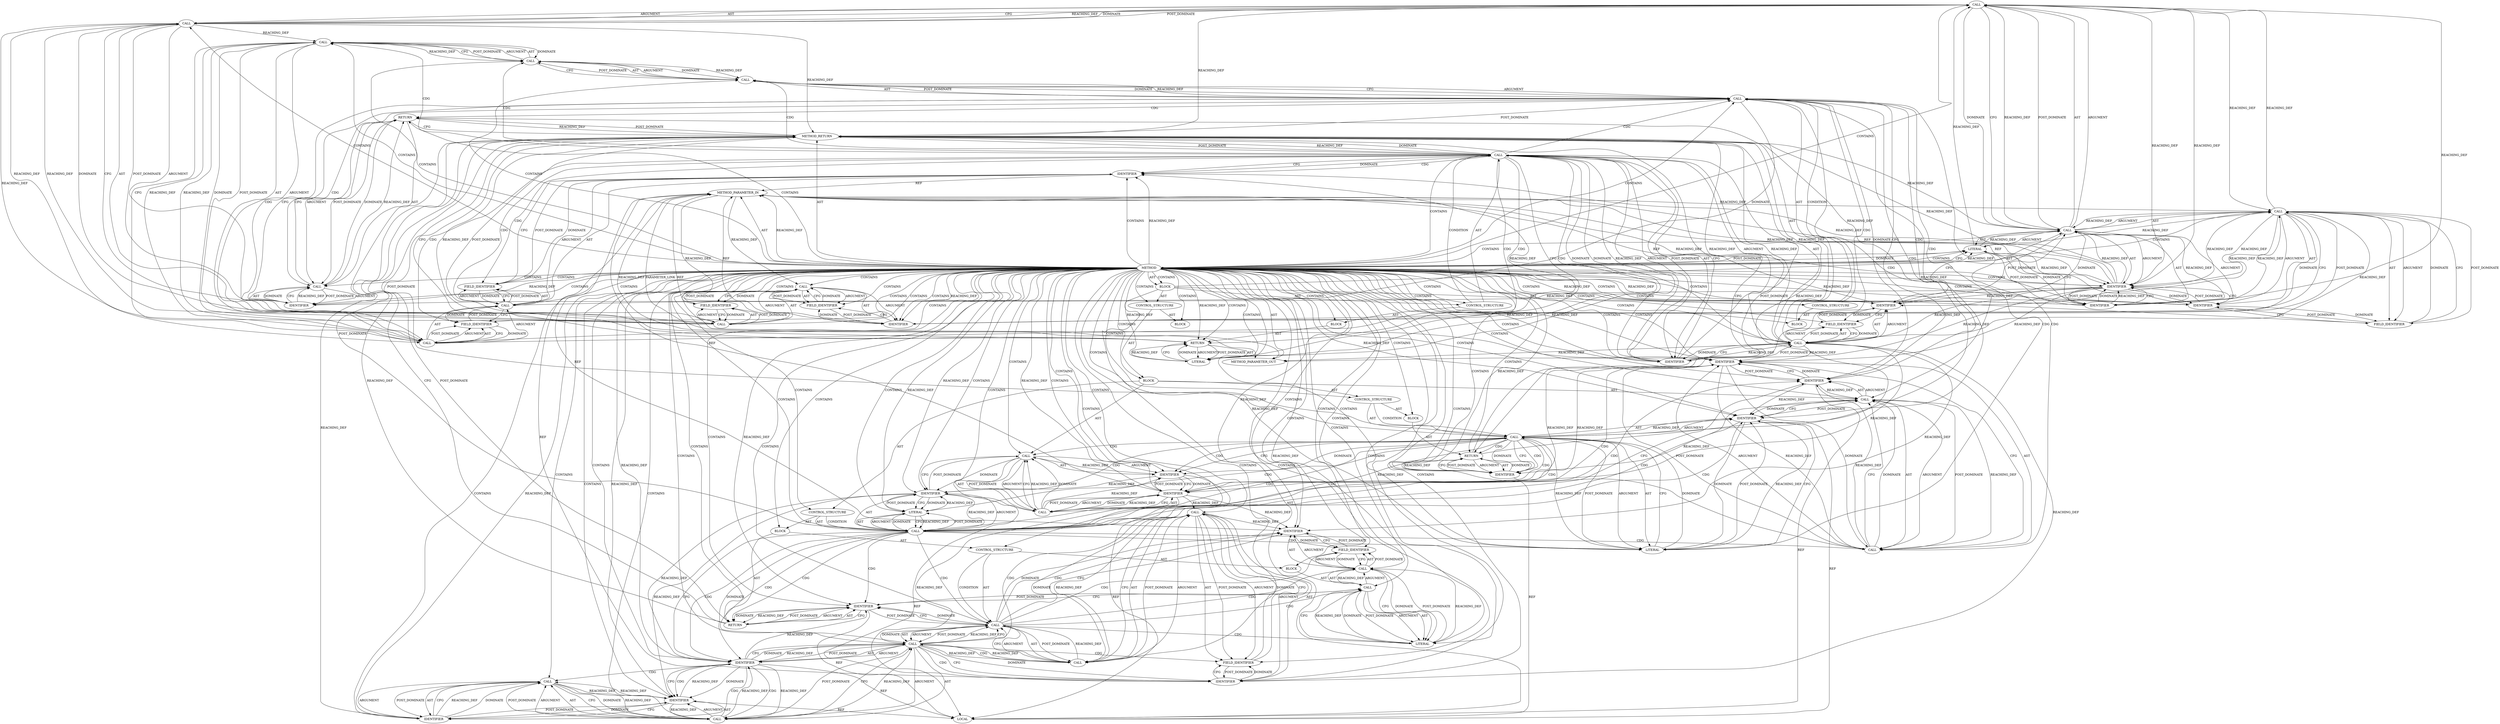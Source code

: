digraph {
  9414 [label=CALL ORDER=5 ARGUMENT_INDEX=5 CODE="iov_iter_count(&con->v2.in_iter)" COLUMN_NUMBER=7 METHOD_FULL_NAME="iov_iter_count" LINE_NUMBER=2922 TYPE_FULL_NAME="<empty>" DISPATCH_TYPE="STATIC_DISPATCH" SIGNATURE="" NAME="iov_iter_count"]
  9413 [label=FIELD_IDENTIFIER ORDER=2 ARGUMENT_INDEX=2 CODE="state" COLUMN_NUMBER=55 LINE_NUMBER=2921 CANONICAL_NAME="state"]
  9441 [label=RETURN ORDER=1 ARGUMENT_INDEX=1 CODE="return -ENODATA;" COLUMN_NUMBER=3 LINE_NUMBER=2933]
  9437 [label=IDENTIFIER ORDER=1 ARGUMENT_INDEX=1 CODE="con" COLUMN_NUMBER=31 LINE_NUMBER=2932 TYPE_FULL_NAME="ceph_connection*" NAME="con"]
  9424 [label=IDENTIFIER ORDER=1 ARGUMENT_INDEX=1 CODE="con" COLUMN_NUMBER=6 LINE_NUMBER=2924 TYPE_FULL_NAME="ceph_connection*" NAME="con"]
  9447 [label=CALL ORDER=1 ARGUMENT_INDEX=-1 CODE="ret = ceph_tcp_recv(con)" COLUMN_NUMBER=3 METHOD_FULL_NAME="<operator>.assignment" LINE_NUMBER=2936 TYPE_FULL_NAME="<empty>" DISPATCH_TYPE="STATIC_DISPATCH" SIGNATURE="" NAME="<operator>.assignment"]
  9458 [label=CALL ORDER=3 ARGUMENT_INDEX=-1 CODE="ret = populate_in_iter(con)" COLUMN_NUMBER=3 METHOD_FULL_NAME="<operator>.assignment" LINE_NUMBER=2940 TYPE_FULL_NAME="<empty>" DISPATCH_TYPE="STATIC_DISPATCH" SIGNATURE="" NAME="<operator>.assignment"]
  9436 [label=CALL ORDER=1 ARGUMENT_INDEX=1 CODE="con->v2" COLUMN_NUMBER=31 METHOD_FULL_NAME="<operator>.indirectFieldAccess" LINE_NUMBER=2932 TYPE_FULL_NAME="<empty>" DISPATCH_TYPE="STATIC_DISPATCH" SIGNATURE="" NAME="<operator>.indirectFieldAccess"]
  9480 [label=CALL ORDER=1 ARGUMENT_INDEX=1 CODE="con->error_msg = \"read processing error\"" COLUMN_NUMBER=5 METHOD_FULL_NAME="<operator>.assignment" LINE_NUMBER=2943 TYPE_FULL_NAME="<empty>" DISPATCH_TYPE="STATIC_DISPATCH" SIGNATURE="" NAME="<operator>.assignment"]
  9415 [label=CALL ORDER=1 ARGUMENT_INDEX=1 CODE="&con->v2.in_iter" COLUMN_NUMBER=22 METHOD_FULL_NAME="<operator>.addressOf" LINE_NUMBER=2922 TYPE_FULL_NAME="<empty>" DISPATCH_TYPE="STATIC_DISPATCH" SIGNATURE="" NAME="<operator>.addressOf"]
  9403 [label=METHOD COLUMN_NUMBER=1 LINE_NUMBER=2917 COLUMN_NUMBER_END=1 IS_EXTERNAL=false SIGNATURE="int ceph_con_v2_try_read (ceph_connection*)" NAME="ceph_con_v2_try_read" AST_PARENT_TYPE="TYPE_DECL" AST_PARENT_FULL_NAME="file_code_old-a282a2f-decode_preamble-523.c:<global>" ORDER=112 CODE="int ceph_con_v2_try_read(struct ceph_connection *con)
{
	int ret;

	dout(\"%s con %p state %d need %zu\\n\", __func__, con, con->state,
	     iov_iter_count(&con->v2.in_iter));

	if (con->state == CEPH_CON_S_PREOPEN)
		return 0;

	/*
	 * We should always have something pending here.  If not,
	 * avoid calling populate_in_iter() as if we read something
	 * (ceph_tcp_recv() would immediately return 1).
	 */
	if (WARN_ON(!iov_iter_count(&con->v2.in_iter)))
		return -ENODATA;

	for (;;) {
		ret = ceph_tcp_recv(con);
		if (ret <= 0)
			return ret;

		ret = populate_in_iter(con);
		if (ret <= 0) {
			if (ret && ret != -EAGAIN && !con->error_msg)
				con->error_msg = \"read processing error\";
			return ret;
		}
	}
}" FULL_NAME="ceph_con_v2_try_read" LINE_NUMBER_END=2947 FILENAME="file_code_old-a282a2f-decode_preamble-523.c"]
  9454 [label=LITERAL ORDER=2 ARGUMENT_INDEX=2 CODE="0" COLUMN_NUMBER=14 LINE_NUMBER=2937 TYPE_FULL_NAME="int"]
  9409 [label=IDENTIFIER ORDER=2 ARGUMENT_INDEX=2 CODE="__func__" COLUMN_NUMBER=40 LINE_NUMBER=2921 TYPE_FULL_NAME="ANY" NAME="__func__"]
  9448 [label=IDENTIFIER ORDER=1 ARGUMENT_INDEX=1 CODE="ret" COLUMN_NUMBER=3 LINE_NUMBER=2936 TYPE_FULL_NAME="int" NAME="ret"]
  9476 [label=CALL ORDER=1 ARGUMENT_INDEX=1 CODE="con->error_msg" COLUMN_NUMBER=34 METHOD_FULL_NAME="<operator>.indirectFieldAccess" LINE_NUMBER=2942 TYPE_FULL_NAME="<empty>" DISPATCH_TYPE="STATIC_DISPATCH" SIGNATURE="" NAME="<operator>.indirectFieldAccess"]
  9433 [label=CALL ORDER=1 ARGUMENT_INDEX=1 CODE="iov_iter_count(&con->v2.in_iter)" COLUMN_NUMBER=15 METHOD_FULL_NAME="iov_iter_count" LINE_NUMBER=2932 TYPE_FULL_NAME="<empty>" DISPATCH_TYPE="STATIC_DISPATCH" SIGNATURE="" NAME="iov_iter_count"]
  9411 [label=CALL ORDER=4 ARGUMENT_INDEX=4 CODE="con->state" COLUMN_NUMBER=55 METHOD_FULL_NAME="<operator>.indirectFieldAccess" LINE_NUMBER=2921 TYPE_FULL_NAME="<empty>" DISPATCH_TYPE="STATIC_DISPATCH" SIGNATURE="" NAME="<operator>.indirectFieldAccess"]
  9467 [label=CONTROL_STRUCTURE CONTROL_STRUCTURE_TYPE="IF" ORDER=1 PARSER_TYPE_NAME="CASTIfStatement" ARGUMENT_INDEX=-1 CODE="if (ret && ret != -EAGAIN && !con->error_msg)" COLUMN_NUMBER=4 LINE_NUMBER=2942]
  9405 [label=BLOCK ORDER=2 ARGUMENT_INDEX=-1 CODE="{
	int ret;

	dout(\"%s con %p state %d need %zu\\n\", __func__, con, con->state,
	     iov_iter_count(&con->v2.in_iter));

	if (con->state == CEPH_CON_S_PREOPEN)
		return 0;

	/*
	 * We should always have something pending here.  If not,
	 * avoid calling populate_in_iter() as if we read something
	 * (ceph_tcp_recv() would immediately return 1).
	 */
	if (WARN_ON(!iov_iter_count(&con->v2.in_iter)))
		return -ENODATA;

	for (;;) {
		ret = ceph_tcp_recv(con);
		if (ret <= 0)
			return ret;

		ret = populate_in_iter(con);
		if (ret <= 0) {
			if (ret && ret != -EAGAIN && !con->error_msg)
				con->error_msg = \"read processing error\";
			return ret;
		}
	}
}" COLUMN_NUMBER=1 LINE_NUMBER=2918 TYPE_FULL_NAME="void"]
  9457 [label=IDENTIFIER ORDER=1 ARGUMENT_INDEX=-1 CODE="ret" COLUMN_NUMBER=11 LINE_NUMBER=2938 TYPE_FULL_NAME="int" NAME="ret"]
  9469 [label=CALL ORDER=1 ARGUMENT_INDEX=1 CODE="ret && ret != -EAGAIN" COLUMN_NUMBER=8 METHOD_FULL_NAME="<operator>.logicalAnd" LINE_NUMBER=2942 TYPE_FULL_NAME="<empty>" DISPATCH_TYPE="STATIC_DISPATCH" SIGNATURE="" NAME="<operator>.logicalAnd"]
  9440 [label=BLOCK ORDER=2 ARGUMENT_INDEX=-1 CODE="<empty>" COLUMN_NUMBER=3 LINE_NUMBER=2933 TYPE_FULL_NAME="void"]
  9438 [label=FIELD_IDENTIFIER ORDER=2 ARGUMENT_INDEX=2 CODE="v2" COLUMN_NUMBER=31 LINE_NUMBER=2932 CANONICAL_NAME="v2"]
  9455 [label=BLOCK ORDER=2 ARGUMENT_INDEX=-1 CODE="<empty>" COLUMN_NUMBER=4 LINE_NUMBER=2938 TYPE_FULL_NAME="void"]
  9430 [label=CONTROL_STRUCTURE CONTROL_STRUCTURE_TYPE="IF" ORDER=4 PARSER_TYPE_NAME="CASTIfStatement" ARGUMENT_INDEX=-1 CODE="if (WARN_ON(!iov_iter_count(&con->v2.in_iter)))" COLUMN_NUMBER=2 LINE_NUMBER=2932]
  9429 [label=LITERAL ORDER=1 ARGUMENT_INDEX=-1 CODE="0" COLUMN_NUMBER=10 LINE_NUMBER=2925 TYPE_FULL_NAME="int"]
  9449 [label=CALL ORDER=2 ARGUMENT_INDEX=2 CODE="ceph_tcp_recv(con)" COLUMN_NUMBER=9 METHOD_FULL_NAME="ceph_tcp_recv" LINE_NUMBER=2936 TYPE_FULL_NAME="<empty>" DISPATCH_TYPE="STATIC_DISPATCH" SIGNATURE="" NAME="ceph_tcp_recv"]
  9425 [label=FIELD_IDENTIFIER ORDER=2 ARGUMENT_INDEX=2 CODE="state" COLUMN_NUMBER=6 LINE_NUMBER=2924 CANONICAL_NAME="state"]
  9412 [label=IDENTIFIER ORDER=1 ARGUMENT_INDEX=1 CODE="con" COLUMN_NUMBER=55 LINE_NUMBER=2921 TYPE_FULL_NAME="ceph_connection*" NAME="con"]
  9422 [label=CALL ORDER=1 ARGUMENT_INDEX=-1 CODE="con->state == CEPH_CON_S_PREOPEN" COLUMN_NUMBER=6 METHOD_FULL_NAME="<operator>.equals" LINE_NUMBER=2924 TYPE_FULL_NAME="<empty>" DISPATCH_TYPE="STATIC_DISPATCH" SIGNATURE="" NAME="<operator>.equals"]
  9465 [label=LITERAL ORDER=2 ARGUMENT_INDEX=2 CODE="0" COLUMN_NUMBER=14 LINE_NUMBER=2941 TYPE_FULL_NAME="int"]
  9431 [label=CALL ORDER=1 ARGUMENT_INDEX=-1 CODE="WARN_ON(!iov_iter_count(&con->v2.in_iter))" COLUMN_NUMBER=6 METHOD_FULL_NAME="WARN_ON" LINE_NUMBER=2932 TYPE_FULL_NAME="<empty>" DISPATCH_TYPE="STATIC_DISPATCH" SIGNATURE="" NAME="WARN_ON"]
  9432 [label=CALL ORDER=1 ARGUMENT_INDEX=1 CODE="!iov_iter_count(&con->v2.in_iter)" COLUMN_NUMBER=14 METHOD_FULL_NAME="<operator>.logicalNot" LINE_NUMBER=2932 TYPE_FULL_NAME="<empty>" DISPATCH_TYPE="STATIC_DISPATCH" SIGNATURE="" NAME="<operator>.logicalNot"]
  9478 [label=FIELD_IDENTIFIER ORDER=2 ARGUMENT_INDEX=2 CODE="error_msg" COLUMN_NUMBER=34 LINE_NUMBER=2942 CANONICAL_NAME="error_msg"]
  9479 [label=BLOCK ORDER=2 ARGUMENT_INDEX=-1 CODE="<empty>" COLUMN_NUMBER=5 LINE_NUMBER=2943 TYPE_FULL_NAME="void"]
  9459 [label=IDENTIFIER ORDER=1 ARGUMENT_INDEX=1 CODE="ret" COLUMN_NUMBER=3 LINE_NUMBER=2940 TYPE_FULL_NAME="int" NAME="ret"]
  9406 [label=LOCAL ORDER=1 CODE="int ret" COLUMN_NUMBER=6 LINE_NUMBER=2919 TYPE_FULL_NAME="int" NAME="ret"]
  9466 [label=BLOCK ORDER=2 ARGUMENT_INDEX=-1 CODE="{
			if (ret && ret != -EAGAIN && !con->error_msg)
				con->error_msg = \"read processing error\";
			return ret;
		}" COLUMN_NUMBER=17 LINE_NUMBER=2941 TYPE_FULL_NAME="void"]
  9410 [label=IDENTIFIER ORDER=3 ARGUMENT_INDEX=3 CODE="con" COLUMN_NUMBER=50 LINE_NUMBER=2921 TYPE_FULL_NAME="ceph_connection*" NAME="con"]
  9487 [label=METHOD_RETURN ORDER=3 CODE="RET" COLUMN_NUMBER=1 LINE_NUMBER=2917 TYPE_FULL_NAME="int" EVALUATION_STRATEGY="BY_VALUE"]
  9483 [label=FIELD_IDENTIFIER ORDER=2 ARGUMENT_INDEX=2 CODE="error_msg" COLUMN_NUMBER=5 LINE_NUMBER=2943 CANONICAL_NAME="error_msg"]
  9428 [label=RETURN ORDER=1 ARGUMENT_INDEX=1 CODE="return 0;" COLUMN_NUMBER=3 LINE_NUMBER=2925]
  9477 [label=IDENTIFIER ORDER=1 ARGUMENT_INDEX=1 CODE="con" COLUMN_NUMBER=34 LINE_NUMBER=2942 TYPE_FULL_NAME="ceph_connection*" NAME="con"]
  9423 [label=CALL ORDER=1 ARGUMENT_INDEX=1 CODE="con->state" COLUMN_NUMBER=6 METHOD_FULL_NAME="<operator>.indirectFieldAccess" LINE_NUMBER=2924 TYPE_FULL_NAME="<empty>" DISPATCH_TYPE="STATIC_DISPATCH" SIGNATURE="" NAME="<operator>.indirectFieldAccess"]
  9486 [label=IDENTIFIER ORDER=1 ARGUMENT_INDEX=-1 CODE="ret" COLUMN_NUMBER=11 LINE_NUMBER=2944 TYPE_FULL_NAME="int" NAME="ret"]
  9419 [label=FIELD_IDENTIFIER ORDER=2 ARGUMENT_INDEX=2 CODE="v2" COLUMN_NUMBER=23 LINE_NUMBER=2922 CANONICAL_NAME="v2"]
  9463 [label=CALL ORDER=1 ARGUMENT_INDEX=-1 CODE="ret <= 0" COLUMN_NUMBER=7 METHOD_FULL_NAME="<operator>.lessEqualsThan" LINE_NUMBER=2941 TYPE_FULL_NAME="<empty>" DISPATCH_TYPE="STATIC_DISPATCH" SIGNATURE="" NAME="<operator>.lessEqualsThan"]
  9472 [label=IDENTIFIER ORDER=1 ARGUMENT_INDEX=1 CODE="ret" COLUMN_NUMBER=15 LINE_NUMBER=2942 TYPE_FULL_NAME="int" NAME="ret"]
  9451 [label=CONTROL_STRUCTURE CONTROL_STRUCTURE_TYPE="IF" ORDER=2 PARSER_TYPE_NAME="CASTIfStatement" ARGUMENT_INDEX=-1 CODE="if (ret <= 0)" COLUMN_NUMBER=3 LINE_NUMBER=2937]
  9452 [label=CALL ORDER=1 ARGUMENT_INDEX=-1 CODE="ret <= 0" COLUMN_NUMBER=7 METHOD_FULL_NAME="<operator>.lessEqualsThan" LINE_NUMBER=2937 TYPE_FULL_NAME="<empty>" DISPATCH_TYPE="STATIC_DISPATCH" SIGNATURE="" NAME="<operator>.lessEqualsThan"]
  9460 [label=CALL ORDER=2 ARGUMENT_INDEX=2 CODE="populate_in_iter(con)" COLUMN_NUMBER=9 METHOD_FULL_NAME="populate_in_iter" LINE_NUMBER=2940 TYPE_FULL_NAME="<empty>" DISPATCH_TYPE="STATIC_DISPATCH" SIGNATURE="" NAME="populate_in_iter"]
  9485 [label=RETURN ORDER=2 ARGUMENT_INDEX=-1 CODE="return ret;" COLUMN_NUMBER=4 LINE_NUMBER=2944]
  9453 [label=IDENTIFIER ORDER=1 ARGUMENT_INDEX=1 CODE="ret" COLUMN_NUMBER=7 LINE_NUMBER=2937 TYPE_FULL_NAME="int" NAME="ret"]
  9426 [label=IDENTIFIER ORDER=2 ARGUMENT_INDEX=2 CODE="CEPH_CON_S_PREOPEN" COLUMN_NUMBER=20 LINE_NUMBER=2924 TYPE_FULL_NAME="ANY" NAME="CEPH_CON_S_PREOPEN"]
  9420 [label=FIELD_IDENTIFIER ORDER=2 ARGUMENT_INDEX=2 CODE="in_iter" COLUMN_NUMBER=23 LINE_NUMBER=2922 CANONICAL_NAME="in_iter"]
  9456 [label=RETURN ORDER=1 ARGUMENT_INDEX=1 CODE="return ret;" COLUMN_NUMBER=4 LINE_NUMBER=2938]
  13215 [label=METHOD_PARAMETER_OUT ORDER=1 CODE="struct ceph_connection *con" IS_VARIADIC=false COLUMN_NUMBER=26 LINE_NUMBER=2917 TYPE_FULL_NAME="ceph_connection*" EVALUATION_STRATEGY="BY_VALUE" INDEX=1 NAME="con"]
  9471 [label=CALL ORDER=2 ARGUMENT_INDEX=2 CODE="ret != -EAGAIN" COLUMN_NUMBER=15 METHOD_FULL_NAME="<operator>.notEquals" LINE_NUMBER=2942 TYPE_FULL_NAME="<empty>" DISPATCH_TYPE="STATIC_DISPATCH" SIGNATURE="" NAME="<operator>.notEquals"]
  9481 [label=CALL ORDER=1 ARGUMENT_INDEX=1 CODE="con->error_msg" COLUMN_NUMBER=5 METHOD_FULL_NAME="<operator>.indirectFieldAccess" LINE_NUMBER=2943 TYPE_FULL_NAME="<empty>" DISPATCH_TYPE="STATIC_DISPATCH" SIGNATURE="" NAME="<operator>.indirectFieldAccess"]
  9435 [label=CALL ORDER=1 ARGUMENT_INDEX=1 CODE="con->v2.in_iter" COLUMN_NUMBER=31 METHOD_FULL_NAME="<operator>.fieldAccess" LINE_NUMBER=2932 TYPE_FULL_NAME="<empty>" DISPATCH_TYPE="STATIC_DISPATCH" SIGNATURE="" NAME="<operator>.fieldAccess"]
  9450 [label=IDENTIFIER ORDER=1 ARGUMENT_INDEX=1 CODE="con" COLUMN_NUMBER=23 LINE_NUMBER=2936 TYPE_FULL_NAME="ceph_connection*" NAME="con"]
  9468 [label=CALL ORDER=1 ARGUMENT_INDEX=-1 CODE="ret && ret != -EAGAIN && !con->error_msg" COLUMN_NUMBER=8 METHOD_FULL_NAME="<operator>.logicalAnd" LINE_NUMBER=2942 TYPE_FULL_NAME="<empty>" DISPATCH_TYPE="STATIC_DISPATCH" SIGNATURE="" NAME="<operator>.logicalAnd"]
  9404 [label=METHOD_PARAMETER_IN ORDER=1 CODE="struct ceph_connection *con" IS_VARIADIC=false COLUMN_NUMBER=26 LINE_NUMBER=2917 TYPE_FULL_NAME="ceph_connection*" EVALUATION_STRATEGY="BY_VALUE" INDEX=1 NAME="con"]
  9421 [label=CONTROL_STRUCTURE CONTROL_STRUCTURE_TYPE="IF" ORDER=3 PARSER_TYPE_NAME="CASTIfStatement" ARGUMENT_INDEX=-1 CODE="if (con->state == CEPH_CON_S_PREOPEN)" COLUMN_NUMBER=2 LINE_NUMBER=2924]
  9462 [label=CONTROL_STRUCTURE CONTROL_STRUCTURE_TYPE="IF" ORDER=4 PARSER_TYPE_NAME="CASTIfStatement" ARGUMENT_INDEX=-1 CODE="if (ret <= 0)" COLUMN_NUMBER=3 LINE_NUMBER=2941]
  9464 [label=IDENTIFIER ORDER=1 ARGUMENT_INDEX=1 CODE="ret" COLUMN_NUMBER=7 LINE_NUMBER=2941 TYPE_FULL_NAME="int" NAME="ret"]
  9482 [label=IDENTIFIER ORDER=1 ARGUMENT_INDEX=1 CODE="con" COLUMN_NUMBER=5 LINE_NUMBER=2943 TYPE_FULL_NAME="ceph_connection*" NAME="con"]
  9475 [label=CALL ORDER=2 ARGUMENT_INDEX=2 CODE="!con->error_msg" COLUMN_NUMBER=33 METHOD_FULL_NAME="<operator>.logicalNot" LINE_NUMBER=2942 TYPE_FULL_NAME="<empty>" DISPATCH_TYPE="STATIC_DISPATCH" SIGNATURE="" NAME="<operator>.logicalNot"]
  9416 [label=CALL ORDER=1 ARGUMENT_INDEX=1 CODE="con->v2.in_iter" COLUMN_NUMBER=23 METHOD_FULL_NAME="<operator>.fieldAccess" LINE_NUMBER=2922 TYPE_FULL_NAME="<empty>" DISPATCH_TYPE="STATIC_DISPATCH" SIGNATURE="" NAME="<operator>.fieldAccess"]
  9445 [label=BLOCK ORDER=1 ARGUMENT_INDEX=-1 CODE="<empty>" COLUMN_NUMBER=2 LINE_NUMBER=2935 TYPE_FULL_NAME="void"]
  9418 [label=IDENTIFIER ORDER=1 ARGUMENT_INDEX=1 CODE="con" COLUMN_NUMBER=23 LINE_NUMBER=2922 TYPE_FULL_NAME="ceph_connection*" NAME="con"]
  9443 [label=IDENTIFIER ORDER=1 ARGUMENT_INDEX=1 CODE="ENODATA" COLUMN_NUMBER=11 LINE_NUMBER=2933 TYPE_FULL_NAME="ANY" NAME="ENODATA"]
  9407 [label=CALL ORDER=2 ARGUMENT_INDEX=-1 CODE="dout(\"%s con %p state %d need %zu\\n\", __func__, con, con->state,
	     iov_iter_count(&con->v2.in_iter))" COLUMN_NUMBER=2 METHOD_FULL_NAME="dout" LINE_NUMBER=2921 TYPE_FULL_NAME="<empty>" DISPATCH_TYPE="STATIC_DISPATCH" SIGNATURE="" NAME="dout"]
  9484 [label=LITERAL ORDER=2 ARGUMENT_INDEX=2 CODE="\"read processing error\"" COLUMN_NUMBER=22 LINE_NUMBER=2943 TYPE_FULL_NAME="char"]
  9461 [label=IDENTIFIER ORDER=1 ARGUMENT_INDEX=1 CODE="con" COLUMN_NUMBER=26 LINE_NUMBER=2940 TYPE_FULL_NAME="ceph_connection*" NAME="con"]
  9434 [label=CALL ORDER=1 ARGUMENT_INDEX=1 CODE="&con->v2.in_iter" COLUMN_NUMBER=30 METHOD_FULL_NAME="<operator>.addressOf" LINE_NUMBER=2932 TYPE_FULL_NAME="<empty>" DISPATCH_TYPE="STATIC_DISPATCH" SIGNATURE="" NAME="<operator>.addressOf"]
  9446 [label=BLOCK ORDER=4 ARGUMENT_INDEX=4 CODE="{
		ret = ceph_tcp_recv(con);
		if (ret <= 0)
			return ret;

		ret = populate_in_iter(con);
		if (ret <= 0) {
			if (ret && ret != -EAGAIN && !con->error_msg)
				con->error_msg = \"read processing error\";
			return ret;
		}
	}" COLUMN_NUMBER=11 LINE_NUMBER=2935 TYPE_FULL_NAME="void"]
  9474 [label=IDENTIFIER ORDER=1 ARGUMENT_INDEX=1 CODE="EAGAIN" COLUMN_NUMBER=23 LINE_NUMBER=2942 TYPE_FULL_NAME="ANY" NAME="EAGAIN"]
  9442 [label=CALL ORDER=1 ARGUMENT_INDEX=-1 CODE="-ENODATA" COLUMN_NUMBER=10 METHOD_FULL_NAME="<operator>.minus" LINE_NUMBER=2933 TYPE_FULL_NAME="<empty>" DISPATCH_TYPE="STATIC_DISPATCH" SIGNATURE="" NAME="<operator>.minus"]
  9408 [label=LITERAL ORDER=1 ARGUMENT_INDEX=1 CODE="\"%s con %p state %d need %zu\\n\"" COLUMN_NUMBER=7 LINE_NUMBER=2921 TYPE_FULL_NAME="char"]
  9439 [label=FIELD_IDENTIFIER ORDER=2 ARGUMENT_INDEX=2 CODE="in_iter" COLUMN_NUMBER=31 LINE_NUMBER=2932 CANONICAL_NAME="in_iter"]
  9427 [label=BLOCK ORDER=2 ARGUMENT_INDEX=-1 CODE="<empty>" COLUMN_NUMBER=3 LINE_NUMBER=2925 TYPE_FULL_NAME="void"]
  9444 [label=CONTROL_STRUCTURE CONTROL_STRUCTURE_TYPE="FOR" ORDER=5 PARSER_TYPE_NAME="CASTForStatement" ARGUMENT_INDEX=-1 CODE="for (;;)" COLUMN_NUMBER=2 LINE_NUMBER=2935]
  9473 [label=CALL ORDER=2 ARGUMENT_INDEX=2 CODE="-EAGAIN" COLUMN_NUMBER=22 METHOD_FULL_NAME="<operator>.minus" LINE_NUMBER=2942 TYPE_FULL_NAME="<empty>" DISPATCH_TYPE="STATIC_DISPATCH" SIGNATURE="" NAME="<operator>.minus"]
  9417 [label=CALL ORDER=1 ARGUMENT_INDEX=1 CODE="con->v2" COLUMN_NUMBER=23 METHOD_FULL_NAME="<operator>.indirectFieldAccess" LINE_NUMBER=2922 TYPE_FULL_NAME="<empty>" DISPATCH_TYPE="STATIC_DISPATCH" SIGNATURE="" NAME="<operator>.indirectFieldAccess"]
  9470 [label=IDENTIFIER ORDER=1 ARGUMENT_INDEX=1 CODE="ret" COLUMN_NUMBER=8 LINE_NUMBER=2942 TYPE_FULL_NAME="int" NAME="ret"]
  9461 -> 9460 [label=CFG ]
  9446 -> 9447 [label=AST ]
  9403 -> 9446 [label=CONTAINS ]
  9442 -> 9443 [label=AST ]
  9403 -> 9482 [label=REACHING_DEF VARIABLE=""]
  9486 -> 9485 [label=CFG ]
  9457 -> 9456 [label=DOMINATE ]
  9423 -> 9487 [label=REACHING_DEF VARIABLE="con->state"]
  9439 -> 9435 [label=DOMINATE ]
  9485 -> 9486 [label=POST_DOMINATE ]
  9460 -> 9458 [label=CFG ]
  9484 -> 9481 [label=POST_DOMINATE ]
  9433 -> 9432 [label=DOMINATE ]
  9460 -> 9458 [label=REACHING_DEF VARIABLE="populate_in_iter(con)"]
  9473 -> 9472 [label=REACHING_DEF VARIABLE="-EAGAIN"]
  9420 -> 9417 [label=POST_DOMINATE ]
  9423 -> 9425 [label=ARGUMENT ]
  9448 -> 9450 [label=CFG ]
  9403 -> 9410 [label=CONTAINS ]
  9487 -> 9452 [label=POST_DOMINATE ]
  9453 -> 9452 [label=REACHING_DEF VARIABLE="ret"]
  9403 -> 9474 [label=REACHING_DEF VARIABLE=""]
  9403 -> 9459 [label=CONTAINS ]
  9403 -> 9485 [label=CONTAINS ]
  9469 -> 9477 [label=DOMINATE ]
  9403 -> 9477 [label=REACHING_DEF VARIABLE=""]
  9468 -> 9469 [label=AST ]
  9405 -> 9406 [label=AST ]
  9453 -> 9406 [label=REF ]
  9403 -> 9440 [label=CONTAINS ]
  9426 -> 9487 [label=REACHING_DEF VARIABLE="CEPH_CON_S_PREOPEN"]
  9420 -> 9416 [label=CFG ]
  9453 -> 9454 [label=DOMINATE ]
  9416 -> 9415 [label=REACHING_DEF VARIABLE="con->v2.in_iter"]
  9416 -> 9415 [label=REACHING_DEF VARIABLE="con->v2.in_iter"]
  9403 -> 9486 [label=REACHING_DEF VARIABLE=""]
  9448 -> 9447 [label=REACHING_DEF VARIABLE="ret"]
  9477 -> 9404 [label=REF ]
  9415 -> 9487 [label=REACHING_DEF VARIABLE="&con->v2.in_iter"]
  9403 -> 9475 [label=CONTAINS ]
  9437 -> 9438 [label=CFG ]
  9407 -> 9408 [label=ARGUMENT ]
  9487 -> 9428 [label=POST_DOMINATE ]
  9411 -> 9413 [label=POST_DOMINATE ]
  9452 -> 9463 [label=CDG ]
  9435 -> 9434 [label=CFG ]
  9410 -> 9412 [label=CFG ]
  9412 -> 9410 [label=POST_DOMINATE ]
  9434 -> 9435 [label=POST_DOMINATE ]
  9422 -> 9426 [label=ARGUMENT ]
  9478 -> 9476 [label=DOMINATE ]
  9403 -> 9422 [label=CONTAINS ]
  9423 -> 9461 [label=REACHING_DEF VARIABLE="con->state"]
  9403 -> 9469 [label=CONTAINS ]
  9471 -> 9470 [label=REACHING_DEF VARIABLE="ret != -EAGAIN"]
  9422 -> 9426 [label=POST_DOMINATE ]
  9422 -> 9423 [label=AST ]
  9469 -> 9477 [label=CDG ]
  9463 -> 9449 [label=CDG ]
  9463 -> 9447 [label=CDG ]
  9486 -> 9485 [label=DOMINATE ]
  9477 -> 9478 [label=DOMINATE ]
  9436 -> 9439 [label=CFG ]
  9408 -> 9410 [label=REACHING_DEF VARIABLE="\"%s con %p state %d need %zu\\n\""]
  9465 -> 9463 [label=DOMINATE ]
  9461 -> 9404 [label=REF ]
  9403 -> 9429 [label=REACHING_DEF VARIABLE=""]
  9431 -> 9448 [label=DOMINATE ]
  9442 -> 9441 [label=DOMINATE ]
  9463 -> 9485 [label=CDG ]
  9411 -> 9412 [label=AST ]
  9459 -> 9406 [label=REF ]
  9470 -> 9469 [label=CFG ]
  9452 -> 9459 [label=CFG ]
  9403 -> 9472 [label=REACHING_DEF VARIABLE=""]
  9431 -> 9442 [label=CDG ]
  9432 -> 9431 [label=CFG ]
  9463 -> 9469 [label=CDG ]
  9407 -> 9487 [label=REACHING_DEF VARIABLE="dout(\"%s con %p state %d need %zu\\n\", __func__, con, con->state,
	     iov_iter_count(&con->v2.in_iter))"]
  9470 -> 9486 [label=REACHING_DEF VARIABLE="ret"]
  9480 -> 9481 [label=ARGUMENT ]
  9439 -> 9435 [label=CFG ]
  9403 -> 9404 [label=AST ]
  9461 -> 9460 [label=DOMINATE ]
  9486 -> 9480 [label=POST_DOMINATE ]
  9403 -> 9429 [label=CONTAINS ]
  9460 -> 9458 [label=DOMINATE ]
  9483 -> 9481 [label=DOMINATE ]
  9453 -> 9454 [label=CFG ]
  9450 -> 9404 [label=REF ]
  9459 -> 9461 [label=CFG ]
  9403 -> 9450 [label=REACHING_DEF VARIABLE=""]
  9411 -> 9412 [label=ARGUMENT ]
  9463 -> 9448 [label=CDG ]
  9403 -> 9482 [label=CONTAINS ]
  9467 -> 9468 [label=AST ]
  9470 -> 9471 [label=REACHING_DEF VARIABLE="ret"]
  9403 -> 9420 [label=CONTAINS ]
  9414 -> 9415 [label=POST_DOMINATE ]
  9474 -> 9472 [label=POST_DOMINATE ]
  9484 -> 9480 [label=DOMINATE ]
  9462 -> 9463 [label=AST ]
  9458 -> 9464 [label=DOMINATE ]
  9442 -> 9443 [label=POST_DOMINATE ]
  9409 -> 9414 [label=REACHING_DEF VARIABLE="__func__"]
  9403 -> 9437 [label=CONTAINS ]
  9442 -> 9441 [label=REACHING_DEF VARIABLE="-ENODATA"]
  9422 -> 9439 [label=CDG ]
  9453 -> 9447 [label=POST_DOMINATE ]
  9424 -> 9425 [label=DOMINATE ]
  9403 -> 9427 [label=CONTAINS ]
  9403 -> 9405 [label=AST ]
  9403 -> 9463 [label=CONTAINS ]
  9403 -> 9411 [label=CONTAINS ]
  9410 -> 9436 [label=REACHING_DEF VARIABLE="con"]
  9468 -> 9482 [label=CDG ]
  9425 -> 9424 [label=POST_DOMINATE ]
  9487 -> 9422 [label=POST_DOMINATE ]
  9486 -> 9485 [label=REACHING_DEF VARIABLE="ret"]
  9432 -> 9433 [label=POST_DOMINATE ]
  9413 -> 9412 [label=POST_DOMINATE ]
  9433 -> 9432 [label=REACHING_DEF VARIABLE="iov_iter_count(&con->v2.in_iter)"]
  9403 -> 9415 [label=CONTAINS ]
  9409 -> 9408 [label=POST_DOMINATE ]
  9468 -> 9469 [label=POST_DOMINATE ]
  9435 -> 9434 [label=REACHING_DEF VARIABLE="con->v2.in_iter"]
  9435 -> 9434 [label=REACHING_DEF VARIABLE="con->v2.in_iter"]
  9403 -> 13215 [label=AST ]
  9403 -> 9479 [label=CONTAINS ]
  9458 -> 9460 [label=AST ]
  9422 -> 9429 [label=CDG ]
  9429 -> 9428 [label=REACHING_DEF VARIABLE="0"]
  9469 -> 9471 [label=ARGUMENT ]
  9422 -> 9426 [label=AST ]
  9438 -> 9437 [label=POST_DOMINATE ]
  9414 -> 9407 [label=DOMINATE ]
  9450 -> 9449 [label=REACHING_DEF VARIABLE="con"]
  9469 -> 9471 [label=AST ]
  9403 -> 9474 [label=CONTAINS ]
  9462 -> 9463 [label=CONDITION ]
  9403 -> 9432 [label=CONTAINS ]
  9403 -> 9424 [label=REACHING_DEF VARIABLE=""]
  9470 -> 9472 [label=CDG ]
  9452 -> 9453 [label=ARGUMENT ]
  9408 -> 9411 [label=REACHING_DEF VARIABLE="\"%s con %p state %d need %zu\\n\""]
  9463 -> 9470 [label=DOMINATE ]
  9465 -> 9463 [label=CFG ]
  9468 -> 9482 [label=CFG ]
  9403 -> 9417 [label=CONTAINS ]
  9438 -> 9436 [label=CFG ]
  9471 -> 9473 [label=ARGUMENT ]
  9483 -> 9482 [label=POST_DOMINATE ]
  9423 -> 9426 [label=DOMINATE ]
  9476 -> 9477 [label=ARGUMENT ]
  9403 -> 9405 [label=CONTAINS ]
  9471 -> 9469 [label=CFG ]
  9403 -> 9451 [label=CONTAINS ]
  9407 -> 9409 [label=ARGUMENT ]
  9407 -> 9408 [label=AST ]
  9464 -> 9465 [label=DOMINATE ]
  9462 -> 9466 [label=AST ]
  9423 -> 9425 [label=POST_DOMINATE ]
  9474 -> 9473 [label=CFG ]
  9434 -> 9433 [label=CFG ]
  9476 -> 9475 [label=DOMINATE ]
  9473 -> 9471 [label=CFG ]
  9421 -> 9422 [label=CONDITION ]
  9472 -> 9406 [label=REF ]
  9452 -> 9457 [label=DOMINATE ]
  9436 -> 9438 [label=POST_DOMINATE ]
  9410 -> 9414 [label=REACHING_DEF VARIABLE="con"]
  9463 -> 9465 [label=POST_DOMINATE ]
  9403 -> 9404 [label=REACHING_DEF VARIABLE=""]
  9403 -> 9470 [label=CONTAINS ]
  9422 -> 9429 [label=DOMINATE ]
  9403 -> 9473 [label=CONTAINS ]
  9454 -> 9452 [label=CFG ]
  9403 -> 9439 [label=CONTAINS ]
  9410 -> 9404 [label=REF ]
  9417 -> 9418 [label=AST ]
  9416 -> 9417 [label=ARGUMENT ]
  9433 -> 9434 [label=POST_DOMINATE ]
  9434 -> 9433 [label=DOMINATE ]
  9451 -> 9452 [label=CONDITION ]
  9461 -> 9459 [label=POST_DOMINATE ]
  9450 -> 9449 [label=DOMINATE ]
  9428 -> 9487 [label=REACHING_DEF VARIABLE="<RET>"]
  9471 -> 9469 [label=REACHING_DEF VARIABLE="ret != -EAGAIN"]
  9449 -> 9447 [label=REACHING_DEF VARIABLE="ceph_tcp_recv(con)"]
  9449 -> 9450 [label=AST ]
  9403 -> 9454 [label=CONTAINS ]
  9403 -> 9476 [label=CONTAINS ]
  9482 -> 9404 [label=REF ]
  9452 -> 9453 [label=AST ]
  9460 -> 9461 [label=AST ]
  9453 -> 9457 [label=REACHING_DEF VARIABLE="ret"]
  9469 -> 9478 [label=CDG ]
  9415 -> 9414 [label=CFG ]
  9431 -> 9454 [label=CDG ]
  9408 -> 9409 [label=CFG ]
  9463 -> 9468 [label=CDG ]
  9423 -> 9450 [label=REACHING_DEF VARIABLE="con->state"]
  9424 -> 9425 [label=CFG ]
  9461 -> 9450 [label=REACHING_DEF VARIABLE="con"]
  9403 -> 9418 [label=CONTAINS ]
  9410 -> 9412 [label=DOMINATE ]
  9403 -> 9457 [label=CONTAINS ]
  9404 -> 9410 [label=REACHING_DEF VARIABLE="con"]
  9403 -> 9449 [label=CONTAINS ]
  9458 -> 9460 [label=POST_DOMINATE ]
  9463 -> 9470 [label=CFG ]
  9459 -> 9458 [label=REACHING_DEF VARIABLE="ret"]
  9403 -> 9454 [label=REACHING_DEF VARIABLE=""]
  9450 -> 9461 [label=REACHING_DEF VARIABLE="con"]
  9468 -> 9475 [label=ARGUMENT ]
  9441 -> 9487 [label=CFG ]
  9442 -> 9441 [label=CFG ]
  9461 -> 9460 [label=REACHING_DEF VARIABLE="con"]
  9473 -> 9471 [label=DOMINATE ]
  9414 -> 9411 [label=REACHING_DEF VARIABLE="iov_iter_count(&con->v2.in_iter)"]
  9409 -> 9410 [label=DOMINATE ]
  9452 -> 9458 [label=CDG ]
  9409 -> 9410 [label=REACHING_DEF VARIABLE="__func__"]
  9487 -> 9441 [label=POST_DOMINATE ]
  9416 -> 9415 [label=DOMINATE ]
  9403 -> 9445 [label=CONTAINS ]
  9410 -> 9407 [label=REACHING_DEF VARIABLE="con"]
  9403 -> 9407 [label=CONTAINS ]
  9452 -> 9454 [label=POST_DOMINATE ]
  9403 -> 9465 [label=CONTAINS ]
  9423 -> 9437 [label=REACHING_DEF VARIABLE="con->state"]
  9444 -> 9446 [label=AST ]
  9435 -> 9436 [label=ARGUMENT ]
  9403 -> 9486 [label=CONTAINS ]
  9429 -> 9428 [label=CFG ]
  9403 -> 9465 [label=REACHING_DEF VARIABLE=""]
  9465 -> 9463 [label=REACHING_DEF VARIABLE="0"]
  9481 -> 9484 [label=CFG ]
  9431 -> 9432 [label=ARGUMENT ]
  9403 -> 9455 [label=CONTAINS ]
  9403 -> 9409 [label=CONTAINS ]
  9403 -> 9408 [label=DOMINATE ]
  9469 -> 9468 [label=REACHING_DEF VARIABLE="ret && ret != -EAGAIN"]
  9431 -> 9450 [label=CDG ]
  9486 -> 9468 [label=POST_DOMINATE ]
  9431 -> 9432 [label=AST ]
  9464 -> 9470 [label=REACHING_DEF VARIABLE="ret"]
  9411 -> 9413 [label=AST ]
  9403 -> 9453 [label=REACHING_DEF VARIABLE=""]
  9438 -> 9436 [label=DOMINATE ]
  9447 -> 9453 [label=DOMINATE ]
  9478 -> 9476 [label=CFG ]
  9422 -> 9487 [label=REACHING_DEF VARIABLE="con->state == CEPH_CON_S_PREOPEN"]
  9413 -> 9411 [label=DOMINATE ]
  9452 -> 9461 [label=CDG ]
  9409 -> 9407 [label=REACHING_DEF VARIABLE="__func__"]
  9403 -> 9478 [label=CONTAINS ]
  9403 -> 9483 [label=CONTAINS ]
  9456 -> 9457 [label=POST_DOMINATE ]
  9487 -> 9456 [label=POST_DOMINATE ]
  9458 -> 9459 [label=ARGUMENT ]
  9461 -> 9476 [label=REACHING_DEF VARIABLE="con"]
  9476 -> 9478 [label=AST ]
  9468 -> 9481 [label=CDG ]
  9468 -> 9482 [label=DOMINATE ]
  9435 -> 9439 [label=POST_DOMINATE ]
  9433 -> 9434 [label=ARGUMENT ]
  9459 -> 9461 [label=DOMINATE ]
  9411 -> 9423 [label=REACHING_DEF VARIABLE="con->state"]
  9432 -> 9431 [label=DOMINATE ]
  9471 -> 9472 [label=ARGUMENT ]
  9431 -> 9448 [label=CFG ]
  9454 -> 9452 [label=REACHING_DEF VARIABLE="0"]
  9423 -> 9477 [label=REACHING_DEF VARIABLE="con->state"]
  9456 -> 9457 [label=AST ]
  9410 -> 9423 [label=REACHING_DEF VARIABLE="con"]
  9482 -> 9483 [label=CFG ]
  9470 -> 9473 [label=CDG ]
  9441 -> 9442 [label=ARGUMENT ]
  9463 -> 9464 [label=ARGUMENT ]
  9463 -> 9486 [label=CDG ]
  9436 -> 9437 [label=ARGUMENT ]
  9422 -> 9438 [label=CDG ]
  9414 -> 9410 [label=REACHING_DEF VARIABLE="iov_iter_count(&con->v2.in_iter)"]
  9404 -> 9411 [label=REACHING_DEF VARIABLE="con"]
  9411 -> 9413 [label=ARGUMENT ]
  9403 -> 9435 [label=CONTAINS ]
  9403 -> 9480 [label=CONTAINS ]
  9458 -> 9459 [label=AST ]
  9431 -> 9449 [label=CDG ]
  9457 -> 9456 [label=REACHING_DEF VARIABLE="ret"]
  9411 -> 9418 [label=DOMINATE ]
  9426 -> 9423 [label=REACHING_DEF VARIABLE="CEPH_CON_S_PREOPEN"]
  9465 -> 9464 [label=REACHING_DEF VARIABLE="0"]
  9452 -> 9465 [label=CDG ]
  9469 -> 9470 [label=POST_DOMINATE ]
  9468 -> 9486 [label=CFG ]
  9463 -> 9465 [label=AST ]
  9403 -> 9428 [label=REACHING_DEF VARIABLE=""]
  9430 -> 9440 [label=AST ]
  9476 -> 9475 [label=REACHING_DEF VARIABLE="con->error_msg"]
  9415 -> 9416 [label=AST ]
  9484 -> 9480 [label=CFG ]
  9475 -> 9476 [label=AST ]
  9403 -> 9425 [label=CONTAINS ]
  9469 -> 9470 [label=AST ]
  9473 -> 9474 [label=AST ]
  9456 -> 9457 [label=ARGUMENT ]
  9471 -> 9472 [label=AST ]
  9423 -> 13215 [label=REACHING_DEF VARIABLE="con->state"]
  9468 -> 9486 [label=DOMINATE ]
  9403 -> 9424 [label=CONTAINS ]
  9476 -> 9478 [label=POST_DOMINATE ]
  9475 -> 9468 [label=REACHING_DEF VARIABLE="!con->error_msg"]
  9414 -> 9487 [label=REACHING_DEF VARIABLE="iov_iter_count(&con->v2.in_iter)"]
  9476 -> 9478 [label=ARGUMENT ]
  9433 -> 9434 [label=AST ]
  9484 -> 9480 [label=REACHING_DEF VARIABLE="\"read processing error\""]
  9403 -> 9461 [label=REACHING_DEF VARIABLE=""]
  9409 -> 9487 [label=REACHING_DEF VARIABLE="__func__"]
  9407 -> 9411 [label=ARGUMENT ]
  9404 -> 9412 [label=REACHING_DEF VARIABLE="con"]
  9431 -> 9432 [label=POST_DOMINATE ]
  9425 -> 9423 [label=CFG ]
  9403 -> 9484 [label=CONTAINS ]
  9403 -> 9471 [label=CONTAINS ]
  9414 -> 9415 [label=ARGUMENT ]
  9422 -> 9437 [label=CFG ]
  9474 -> 9473 [label=REACHING_DEF VARIABLE="EAGAIN"]
  9458 -> 9460 [label=ARGUMENT ]
  9473 -> 9474 [label=ARGUMENT ]
  9421 -> 9422 [label=AST ]
  9413 -> 9411 [label=CFG ]
  9467 -> 9479 [label=AST ]
  9431 -> 9443 [label=CDG ]
  9422 -> 9423 [label=ARGUMENT ]
  9459 -> 9464 [label=REACHING_DEF VARIABLE="ret"]
  9434 -> 9433 [label=REACHING_DEF VARIABLE="&con->v2.in_iter"]
  9415 -> 9414 [label=REACHING_DEF VARIABLE="&con->v2.in_iter"]
  9470 -> 9469 [label=DOMINATE ]
  9417 -> 9419 [label=AST ]
  9422 -> 9432 [label=CDG ]
  9431 -> 9447 [label=CDG ]
  9422 -> 9437 [label=DOMINATE ]
  9403 -> 9457 [label=REACHING_DEF VARIABLE=""]
  9425 -> 9423 [label=DOMINATE ]
  9436 -> 9438 [label=AST ]
  9485 -> 9487 [label=REACHING_DEF VARIABLE="<RET>"]
  9403 -> 9458 [label=CONTAINS ]
  9446 -> 9451 [label=AST ]
  9437 -> 9438 [label=DOMINATE ]
  9460 -> 9461 [label=POST_DOMINATE ]
  9470 -> 9472 [label=CFG ]
  9403 -> 9421 [label=CONTAINS ]
  9403 -> 9450 [label=CONTAINS ]
  9448 -> 9450 [label=DOMINATE ]
  9437 -> 9404 [label=REF ]
  9481 -> 9480 [label=REACHING_DEF VARIABLE="con->error_msg"]
  9480 -> 9484 [label=POST_DOMINATE ]
  9432 -> 9431 [label=REACHING_DEF VARIABLE="!iov_iter_count(&con->v2.in_iter)"]
  9410 -> 9437 [label=REACHING_DEF VARIABLE="con"]
  9481 -> 9483 [label=AST ]
  9423 -> 9422 [label=REACHING_DEF VARIABLE="con->state"]
  9416 -> 9420 [label=AST ]
  9422 -> 9437 [label=CDG ]
  9431 -> 9453 [label=CDG ]
  9457 -> 9406 [label=REF ]
  9403 -> 9413 [label=CONTAINS ]
  9463 -> 9453 [label=CDG ]
  9409 -> 9411 [label=REACHING_DEF VARIABLE="__func__"]
  9447 -> 9453 [label=CFG ]
  9441 -> 9442 [label=AST ]
  9463 -> 9448 [label=CFG ]
  9403 -> 9419 [label=CONTAINS ]
  9426 -> 9423 [label=POST_DOMINATE ]
  9422 -> 9487 [label=DOMINATE ]
  9466 -> 9485 [label=AST ]
  9424 -> 9404 [label=REF ]
  9473 -> 9474 [label=POST_DOMINATE ]
  9422 -> 9435 [label=CDG ]
  9476 -> 9475 [label=CFG ]
  9469 -> 9475 [label=REACHING_DEF VARIABLE="ret && ret != -EAGAIN"]
  9416 -> 9415 [label=CFG ]
  9408 -> 9407 [label=REACHING_DEF VARIABLE="\"%s con %p state %d need %zu\\n\""]
  9419 -> 9417 [label=CFG ]
  9446 -> 9462 [label=AST ]
  9403 -> 9447 [label=CONTAINS ]
  9421 -> 9427 [label=AST ]
  9427 -> 9428 [label=AST ]
  9417 -> 9419 [label=ARGUMENT ]
  9469 -> 9468 [label=CFG ]
  9403 -> 9464 [label=REACHING_DEF VARIABLE=""]
  9452 -> 9456 [label=CDG ]
  9426 -> 9422 [label=CFG ]
  9470 -> 9469 [label=REACHING_DEF VARIABLE="ret"]
  9447 -> 9449 [label=AST ]
  9452 -> 9460 [label=CDG ]
  9468 -> 9484 [label=CDG ]
  9422 -> 9429 [label=CFG ]
  9404 -> 9418 [label=REACHING_DEF VARIABLE="con"]
  9441 -> 9442 [label=POST_DOMINATE ]
  9452 -> 9464 [label=CDG ]
  9415 -> 9435 [label=REACHING_DEF VARIABLE="&con->v2.in_iter"]
  9403 -> 9467 [label=CONTAINS ]
  9456 -> 9487 [label=REACHING_DEF VARIABLE="<RET>"]
  9410 -> 9487 [label=REACHING_DEF VARIABLE="con"]
  9472 -> 9471 [label=REACHING_DEF VARIABLE="ret"]
  9407 -> 9424 [label=DOMINATE ]
  9480 -> 9486 [label=CFG ]
  9443 -> 9442 [label=DOMINATE ]
  9403 -> 9453 [label=CONTAINS ]
  9469 -> 9470 [label=ARGUMENT ]
  9458 -> 9464 [label=CFG ]
  9403 -> 9456 [label=CONTAINS ]
  9403 -> 9408 [label=CONTAINS ]
  9464 -> 9465 [label=CFG ]
  9417 -> 9420 [label=CFG ]
  9435 -> 9439 [label=ARGUMENT ]
  9475 -> 9476 [label=POST_DOMINATE ]
  9475 -> 9476 [label=ARGUMENT ]
  9403 -> 9431 [label=CONTAINS ]
  9451 -> 9452 [label=AST ]
  9407 -> 9410 [label=ARGUMENT ]
  9457 -> 9456 [label=CFG ]
  9482 -> 9483 [label=DOMINATE ]
  9426 -> 9422 [label=DOMINATE ]
  9452 -> 9459 [label=DOMINATE ]
  9469 -> 9471 [label=POST_DOMINATE ]
  9469 -> 9475 [label=CDG ]
  9435 -> 9436 [label=AST ]
  9403 -> 9443 [label=REACHING_DEF VARIABLE=""]
  9471 -> 9473 [label=POST_DOMINATE ]
  9463 -> 9464 [label=AST ]
  9405 -> 9444 [label=AST ]
  9403 -> 9472 [label=CONTAINS ]
  9410 -> 9409 [label=POST_DOMINATE ]
  9403 -> 9442 [label=CONTAINS ]
  9403 -> 9412 [label=CONTAINS ]
  9466 -> 9467 [label=AST ]
  9403 -> 9434 [label=CONTAINS ]
  9472 -> 9474 [label=DOMINATE ]
  9449 -> 9447 [label=CFG ]
  9403 -> 9423 [label=CONTAINS ]
  9403 -> 9414 [label=CONTAINS ]
  9475 -> 9469 [label=REACHING_DEF VARIABLE="!con->error_msg"]
  9485 -> 9487 [label=CFG ]
  9424 -> 9407 [label=POST_DOMINATE ]
  9474 -> 9487 [label=REACHING_DEF VARIABLE="EAGAIN"]
  9447 -> 9448 [label=AST ]
  9403 -> 9430 [label=CONTAINS ]
  9484 -> 9481 [label=REACHING_DEF VARIABLE="\"read processing error\""]
  9428 -> 9429 [label=ARGUMENT ]
  9410 -> 9450 [label=REACHING_DEF VARIABLE="con"]
  9485 -> 9486 [label=ARGUMENT ]
  9403 -> 9461 [label=CONTAINS ]
  9479 -> 9480 [label=AST ]
  9451 -> 9455 [label=AST ]
  9452 -> 9454 [label=AST ]
  9454 -> 9453 [label=POST_DOMINATE ]
  9423 -> 9426 [label=CFG ]
  9403 -> 9418 [label=REACHING_DEF VARIABLE=""]
  9463 -> 9465 [label=ARGUMENT ]
  9460 -> 9461 [label=ARGUMENT ]
  9447 -> 9449 [label=ARGUMENT ]
  9436 -> 9439 [label=DOMINATE ]
  9407 -> 9414 [label=POST_DOMINATE ]
  9472 -> 9474 [label=CFG ]
  9407 -> 9414 [label=AST ]
  9446 -> 9458 [label=AST ]
  9473 -> 9471 [label=REACHING_DEF VARIABLE="-EAGAIN"]
  9423 -> 9424 [label=AST ]
  9468 -> 9469 [label=ARGUMENT ]
  9433 -> 9432 [label=CFG ]
  9422 -> 9436 [label=CDG ]
  9470 -> 9474 [label=CDG ]
  9418 -> 9404 [label=REF ]
  9476 -> 9482 [label=REACHING_DEF VARIABLE="con->error_msg"]
  9435 -> 9439 [label=AST ]
  9403 -> 9443 [label=CONTAINS ]
  9403 -> 9466 [label=CONTAINS ]
  9464 -> 9406 [label=REF ]
  9431 -> 9452 [label=CDG ]
  9487 -> 9431 [label=POST_DOMINATE ]
  9422 -> 9431 [label=CDG ]
  9407 -> 9410 [label=AST ]
  9428 -> 9429 [label=POST_DOMINATE ]
  9487 -> 9463 [label=POST_DOMINATE ]
  9422 -> 9428 [label=CDG ]
  9439 -> 9436 [label=POST_DOMINATE ]
  9476 -> 9477 [label=AST ]
  9417 -> 9419 [label=POST_DOMINATE ]
  9448 -> 9406 [label=REF ]
  9432 -> 9433 [label=AST ]
  9403 -> 9470 [label=REACHING_DEF VARIABLE=""]
  9403 -> 9412 [label=REACHING_DEF VARIABLE=""]
  9441 -> 9487 [label=REACHING_DEF VARIABLE="<RET>"]
  9415 -> 9414 [label=DOMINATE ]
  9471 -> 9473 [label=AST ]
  9422 -> 9433 [label=CDG ]
  9403 -> 9416 [label=CONTAINS ]
  9468 -> 9475 [label=AST ]
  9431 -> 9443 [label=CFG ]
  9415 -> 9434 [label=REACHING_DEF VARIABLE="&con->v2.in_iter"]
  9403 -> 9426 [label=REACHING_DEF VARIABLE=""]
  9423 -> 9424 [label=ARGUMENT ]
  9412 -> 9404 [label=REF ]
  9416 -> 9420 [label=POST_DOMINATE ]
  9467 -> 9468 [label=CONDITION ]
  9470 -> 9471 [label=CDG ]
  9417 -> 9418 [label=ARGUMENT ]
  9405 -> 9407 [label=AST ]
  9449 -> 9450 [label=POST_DOMINATE ]
  9480 -> 9484 [label=ARGUMENT ]
  9464 -> 9472 [label=REACHING_DEF VARIABLE="ret"]
  9403 -> 9433 [label=CONTAINS ]
  9403 -> 9408 [label=CFG ]
  9463 -> 9452 [label=CDG ]
  9403 -> 9468 [label=CONTAINS ]
  9480 -> 9481 [label=AST ]
  9444 -> 9445 [label=AST ]
  9404 -> 13215 [label=PARAMETER_LINK ]
  9481 -> 9482 [label=AST ]
  9410 -> 9411 [label=REACHING_DEF VARIABLE="con"]
  9436 -> 9437 [label=AST ]
  9423 -> 9482 [label=REACHING_DEF VARIABLE="con->state"]
  9403 -> 9460 [label=CONTAINS ]
  9452 -> 9454 [label=ARGUMENT ]
  9487 -> 9485 [label=POST_DOMINATE ]
  9408 -> 9409 [label=DOMINATE ]
  9403 -> 9487 [label=AST ]
  9442 -> 9443 [label=ARGUMENT ]
  9403 -> 9481 [label=CONTAINS ]
  9414 -> 9415 [label=AST ]
  9434 -> 9435 [label=ARGUMENT ]
  9460 -> 9459 [label=REACHING_DEF VARIABLE="populate_in_iter(con)"]
  9403 -> 9409 [label=REACHING_DEF VARIABLE=""]
  9452 -> 9457 [label=CFG ]
  9483 -> 9481 [label=CFG ]
  9403 -> 9436 [label=CONTAINS ]
  9475 -> 9468 [label=CFG ]
  9443 -> 9442 [label=CFG ]
  9469 -> 9477 [label=CFG ]
  9430 -> 9431 [label=AST ]
  9472 -> 9470 [label=REACHING_DEF VARIABLE="ret"]
  9434 -> 9435 [label=AST ]
  9447 -> 9448 [label=ARGUMENT ]
  9456 -> 9487 [label=CFG ]
  9435 -> 9434 [label=DOMINATE ]
  9432 -> 9433 [label=ARGUMENT ]
  9474 -> 9473 [label=DOMINATE ]
  9431 -> 9443 [label=DOMINATE ]
  9429 -> 9428 [label=DOMINATE ]
  9403 -> 9448 [label=CONTAINS ]
  9419 -> 9418 [label=POST_DOMINATE ]
  9454 -> 9453 [label=REACHING_DEF VARIABLE="0"]
  9436 -> 9438 [label=ARGUMENT ]
  9461 -> 9477 [label=REACHING_DEF VARIABLE="con"]
  9408 -> 9403 [label=POST_DOMINATE ]
  9430 -> 9431 [label=CONDITION ]
  9403 -> 9441 [label=CONTAINS ]
  9431 -> 9448 [label=CDG ]
  9449 -> 9447 [label=DOMINATE ]
  9464 -> 9458 [label=POST_DOMINATE ]
  9403 -> 9428 [label=CONTAINS ]
  9415 -> 9416 [label=ARGUMENT ]
  9403 -> 9477 [label=CONTAINS ]
  9443 -> 9442 [label=REACHING_DEF VARIABLE="ENODATA"]
  9468 -> 9480 [label=CDG ]
  9454 -> 9452 [label=DOMINATE ]
  9405 -> 9421 [label=AST ]
  9407 -> 9424 [label=CFG ]
  9450 -> 9449 [label=CFG ]
  9470 -> 9472 [label=DOMINATE ]
  9448 -> 9453 [label=REACHING_DEF VARIABLE="ret"]
  9411 -> 9418 [label=CFG ]
  9416 -> 9417 [label=AST ]
  9407 -> 9414 [label=ARGUMENT ]
  9449 -> 9450 [label=ARGUMENT ]
  9403 -> 9408 [label=REACHING_DEF VARIABLE=""]
  9410 -> 13215 [label=REACHING_DEF VARIABLE="con"]
  9411 -> 9407 [label=REACHING_DEF VARIABLE="con->state"]
  9412 -> 9413 [label=CFG ]
  9463 -> 9470 [label=CDG ]
  9411 -> 9414 [label=REACHING_DEF VARIABLE="con->state"]
  9455 -> 9456 [label=AST ]
  9411 -> 9410 [label=REACHING_DEF VARIABLE="con->state"]
  9426 -> 9422 [label=REACHING_DEF VARIABLE="CEPH_CON_S_PREOPEN"]
  9404 -> 13215 [label=REACHING_DEF VARIABLE="con"]
  9428 -> 9429 [label=AST ]
  9470 -> 9406 [label=REF ]
  9411 -> 9424 [label=REACHING_DEF VARIABLE="con->state"]
  9465 -> 9464 [label=POST_DOMINATE ]
  9414 -> 9407 [label=CFG ]
  9408 -> 9414 [label=REACHING_DEF VARIABLE="\"%s con %p state %d need %zu\\n\""]
  9481 -> 9482 [label=ARGUMENT ]
  9422 -> 9434 [label=CDG ]
  9403 -> 9437 [label=REACHING_DEF VARIABLE=""]
  9481 -> 9483 [label=POST_DOMINATE ]
  9469 -> 9476 [label=CDG ]
  9417 -> 9420 [label=DOMINATE ]
  9428 -> 9487 [label=CFG ]
  9423 -> 9425 [label=AST ]
  9403 -> 9464 [label=CONTAINS ]
  9412 -> 9413 [label=DOMINATE ]
  9463 -> 9454 [label=CDG ]
  9409 -> 9410 [label=CFG ]
  9403 -> 9426 [label=CONTAINS ]
  9407 -> 9409 [label=AST ]
  9468 -> 9483 [label=CDG ]
  9477 -> 9478 [label=CFG ]
  9469 -> 9468 [label=DOMINATE ]
  9461 -> 9482 [label=REACHING_DEF VARIABLE="con"]
  9418 -> 9411 [label=POST_DOMINATE ]
  9452 -> 9457 [label=CDG ]
  9481 -> 9483 [label=ARGUMENT ]
  9407 -> 9411 [label=AST ]
  9414 -> 9407 [label=REACHING_DEF VARIABLE="iov_iter_count(&con->v2.in_iter)"]
  9452 -> 9459 [label=CDG ]
  9410 -> 9424 [label=REACHING_DEF VARIABLE="con"]
  9440 -> 9441 [label=AST ]
  9468 -> 9475 [label=POST_DOMINATE ]
  9404 -> 9417 [label=REACHING_DEF VARIABLE="con"]
  9403 -> 9444 [label=CONTAINS ]
  9464 -> 9463 [label=REACHING_DEF VARIABLE="ret"]
  9463 -> 9450 [label=CDG ]
  9480 -> 9484 [label=AST ]
  9416 -> 9420 [label=ARGUMENT ]
  9403 -> 9452 [label=CONTAINS ]
  9472 -> 9473 [label=REACHING_DEF VARIABLE="ret"]
  9450 -> 9448 [label=POST_DOMINATE ]
  9418 -> 9419 [label=CFG ]
  9420 -> 9416 [label=DOMINATE ]
  9419 -> 9417 [label=DOMINATE ]
  9449 -> 9448 [label=REACHING_DEF VARIABLE="ceph_tcp_recv(con)"]
  9403 -> 9410 [label=REACHING_DEF VARIABLE=""]
  9405 -> 9430 [label=AST ]
  9403 -> 9484 [label=REACHING_DEF VARIABLE=""]
  9485 -> 9486 [label=AST ]
  9403 -> 9462 [label=CONTAINS ]
  9403 -> 9438 [label=CONTAINS ]
  9481 -> 9484 [label=DOMINATE ]
  9447 -> 9449 [label=POST_DOMINATE ]
  9478 -> 9477 [label=POST_DOMINATE ]
  9486 -> 9406 [label=REF ]
  9415 -> 9416 [label=POST_DOMINATE ]
  9418 -> 9419 [label=DOMINATE ]
  9431 -> 9441 [label=CDG ]
}
